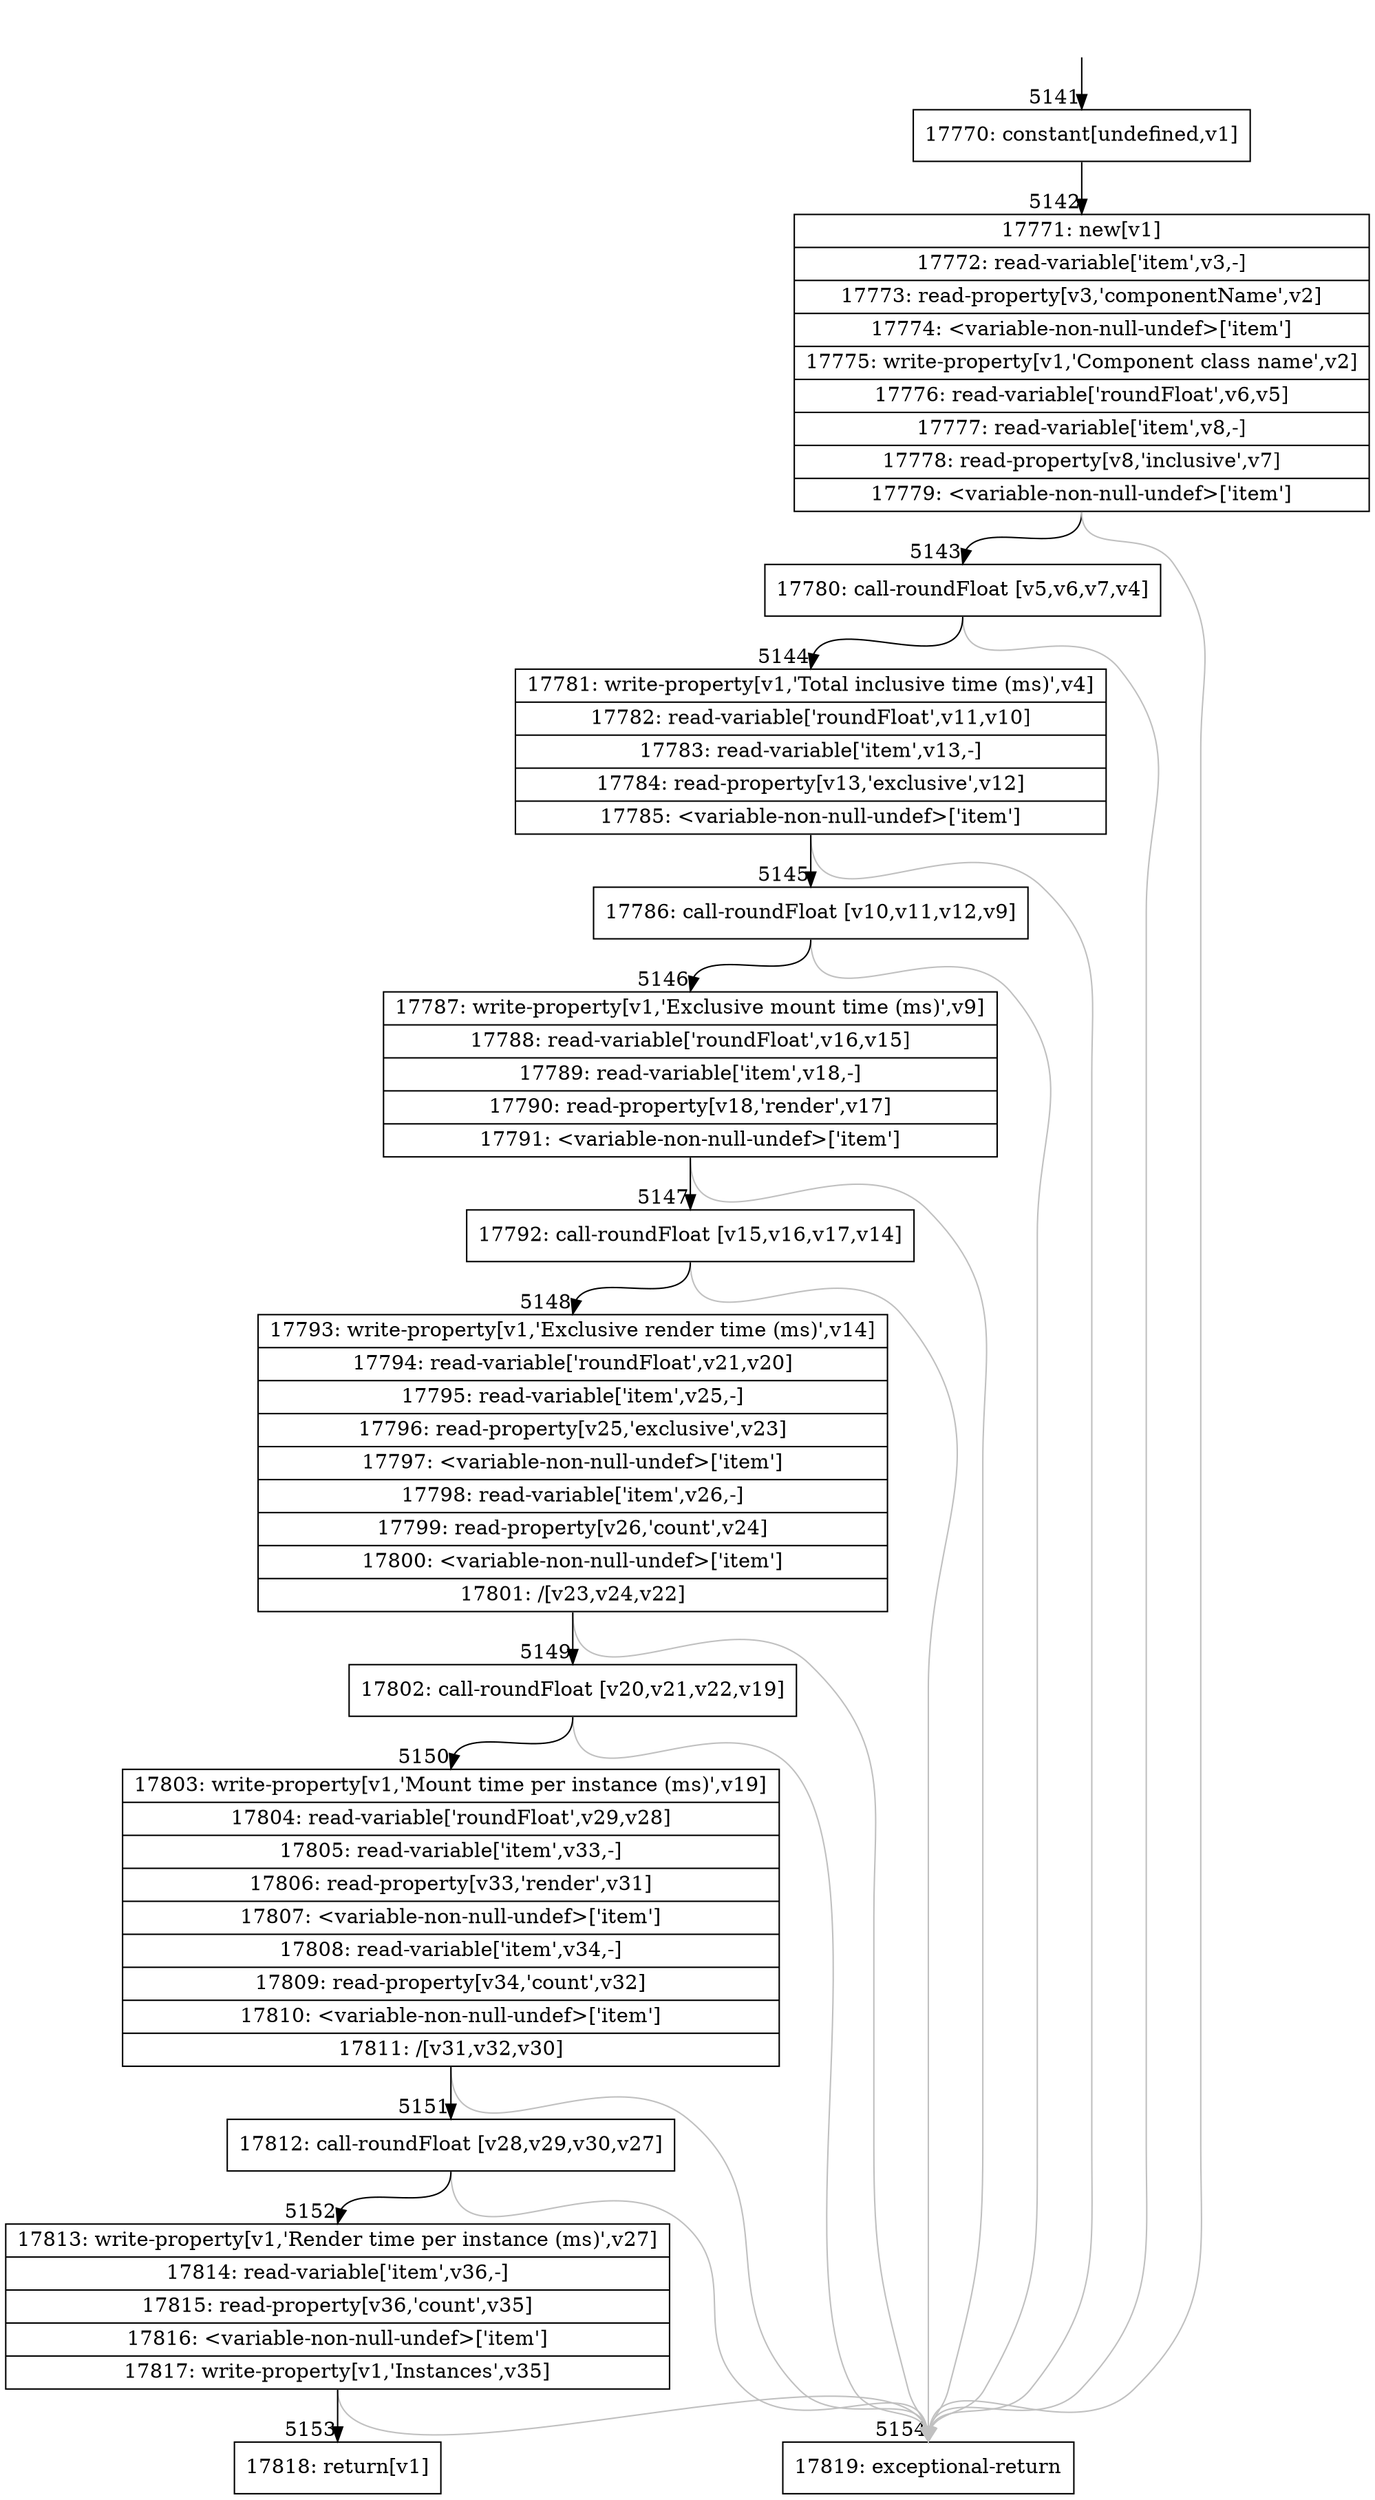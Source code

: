 digraph {
rankdir="TD"
BB_entry349[shape=none,label=""];
BB_entry349 -> BB5141 [tailport=s, headport=n, headlabel="    5141"]
BB5141 [shape=record label="{17770: constant[undefined,v1]}" ] 
BB5141 -> BB5142 [tailport=s, headport=n, headlabel="      5142"]
BB5142 [shape=record label="{17771: new[v1]|17772: read-variable['item',v3,-]|17773: read-property[v3,'componentName',v2]|17774: \<variable-non-null-undef\>['item']|17775: write-property[v1,'Component class name',v2]|17776: read-variable['roundFloat',v6,v5]|17777: read-variable['item',v8,-]|17778: read-property[v8,'inclusive',v7]|17779: \<variable-non-null-undef\>['item']}" ] 
BB5142 -> BB5143 [tailport=s, headport=n, headlabel="      5143"]
BB5142 -> BB5154 [tailport=s, headport=n, color=gray, headlabel="      5154"]
BB5143 [shape=record label="{17780: call-roundFloat [v5,v6,v7,v4]}" ] 
BB5143 -> BB5144 [tailport=s, headport=n, headlabel="      5144"]
BB5143 -> BB5154 [tailport=s, headport=n, color=gray]
BB5144 [shape=record label="{17781: write-property[v1,'Total inclusive time (ms)',v4]|17782: read-variable['roundFloat',v11,v10]|17783: read-variable['item',v13,-]|17784: read-property[v13,'exclusive',v12]|17785: \<variable-non-null-undef\>['item']}" ] 
BB5144 -> BB5145 [tailport=s, headport=n, headlabel="      5145"]
BB5144 -> BB5154 [tailport=s, headport=n, color=gray]
BB5145 [shape=record label="{17786: call-roundFloat [v10,v11,v12,v9]}" ] 
BB5145 -> BB5146 [tailport=s, headport=n, headlabel="      5146"]
BB5145 -> BB5154 [tailport=s, headport=n, color=gray]
BB5146 [shape=record label="{17787: write-property[v1,'Exclusive mount time (ms)',v9]|17788: read-variable['roundFloat',v16,v15]|17789: read-variable['item',v18,-]|17790: read-property[v18,'render',v17]|17791: \<variable-non-null-undef\>['item']}" ] 
BB5146 -> BB5147 [tailport=s, headport=n, headlabel="      5147"]
BB5146 -> BB5154 [tailport=s, headport=n, color=gray]
BB5147 [shape=record label="{17792: call-roundFloat [v15,v16,v17,v14]}" ] 
BB5147 -> BB5148 [tailport=s, headport=n, headlabel="      5148"]
BB5147 -> BB5154 [tailport=s, headport=n, color=gray]
BB5148 [shape=record label="{17793: write-property[v1,'Exclusive render time (ms)',v14]|17794: read-variable['roundFloat',v21,v20]|17795: read-variable['item',v25,-]|17796: read-property[v25,'exclusive',v23]|17797: \<variable-non-null-undef\>['item']|17798: read-variable['item',v26,-]|17799: read-property[v26,'count',v24]|17800: \<variable-non-null-undef\>['item']|17801: /[v23,v24,v22]}" ] 
BB5148 -> BB5149 [tailport=s, headport=n, headlabel="      5149"]
BB5148 -> BB5154 [tailport=s, headport=n, color=gray]
BB5149 [shape=record label="{17802: call-roundFloat [v20,v21,v22,v19]}" ] 
BB5149 -> BB5150 [tailport=s, headport=n, headlabel="      5150"]
BB5149 -> BB5154 [tailport=s, headport=n, color=gray]
BB5150 [shape=record label="{17803: write-property[v1,'Mount time per instance (ms)',v19]|17804: read-variable['roundFloat',v29,v28]|17805: read-variable['item',v33,-]|17806: read-property[v33,'render',v31]|17807: \<variable-non-null-undef\>['item']|17808: read-variable['item',v34,-]|17809: read-property[v34,'count',v32]|17810: \<variable-non-null-undef\>['item']|17811: /[v31,v32,v30]}" ] 
BB5150 -> BB5151 [tailport=s, headport=n, headlabel="      5151"]
BB5150 -> BB5154 [tailport=s, headport=n, color=gray]
BB5151 [shape=record label="{17812: call-roundFloat [v28,v29,v30,v27]}" ] 
BB5151 -> BB5152 [tailport=s, headport=n, headlabel="      5152"]
BB5151 -> BB5154 [tailport=s, headport=n, color=gray]
BB5152 [shape=record label="{17813: write-property[v1,'Render time per instance (ms)',v27]|17814: read-variable['item',v36,-]|17815: read-property[v36,'count',v35]|17816: \<variable-non-null-undef\>['item']|17817: write-property[v1,'Instances',v35]}" ] 
BB5152 -> BB5153 [tailport=s, headport=n, headlabel="      5153"]
BB5152 -> BB5154 [tailport=s, headport=n, color=gray]
BB5153 [shape=record label="{17818: return[v1]}" ] 
BB5154 [shape=record label="{17819: exceptional-return}" ] 
//#$~ 9390
}
